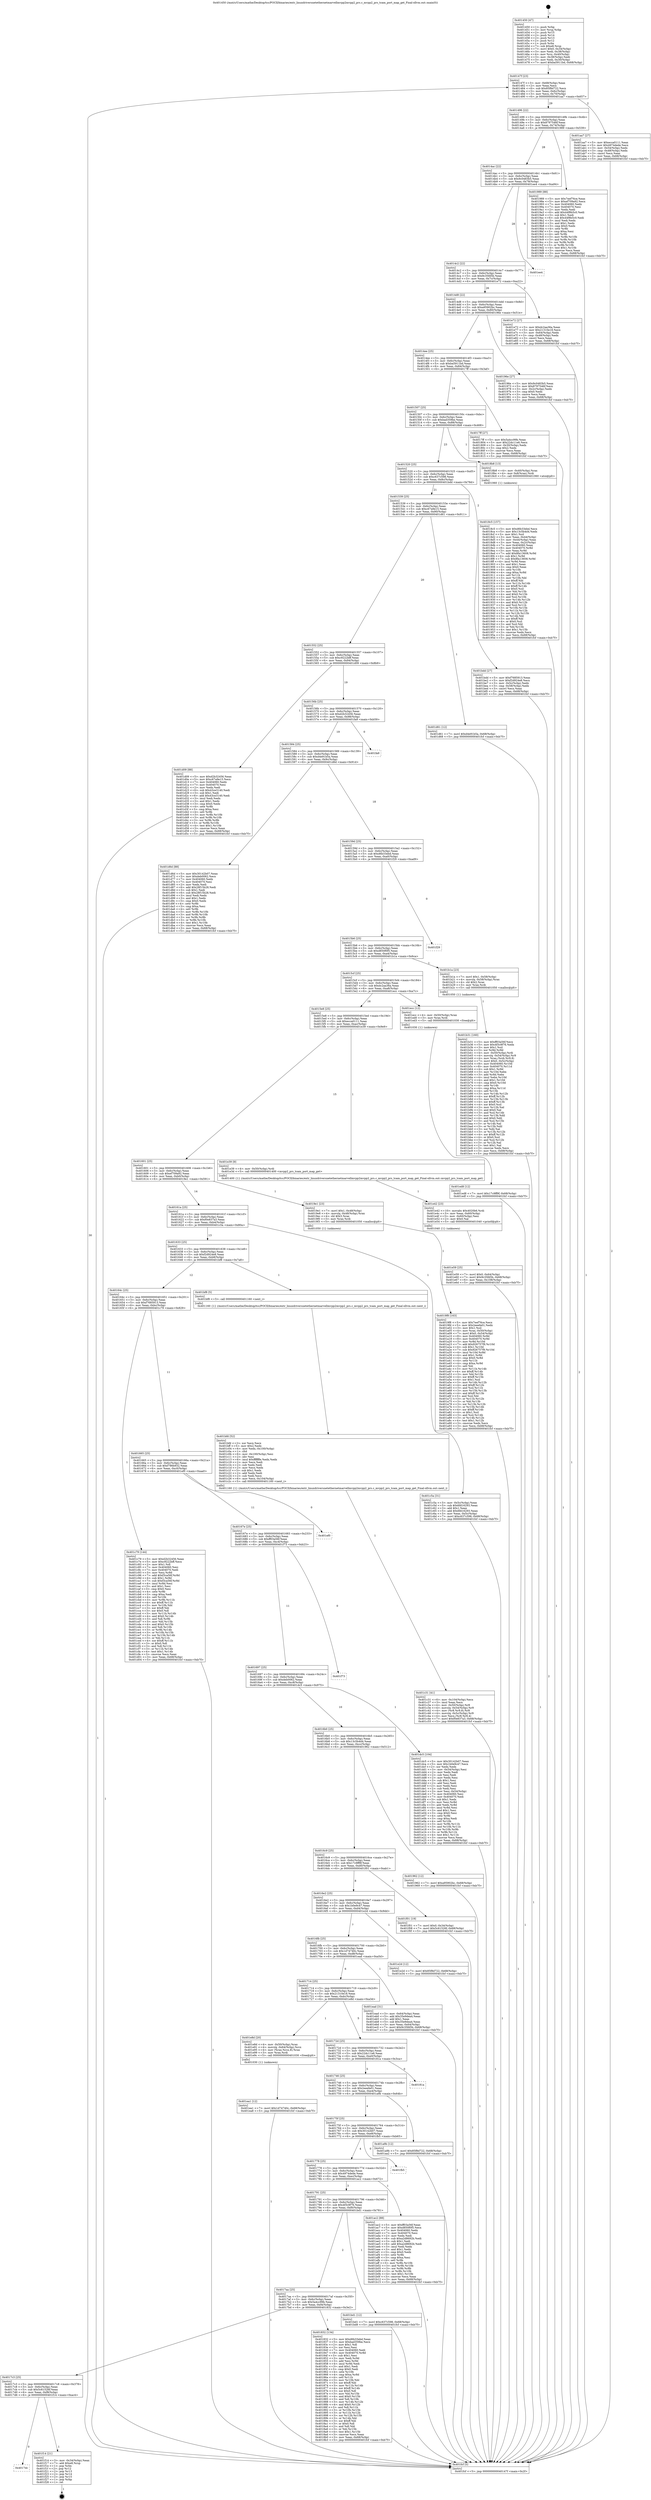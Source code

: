 digraph "0x401450" {
  label = "0x401450 (/mnt/c/Users/mathe/Desktop/tcc/POCII/binaries/extr_linuxdriversnetethernetmarvellmvpp2mvpp2_prs.c_mvpp2_prs_tcam_port_map_get_Final-ollvm.out::main(0))"
  labelloc = "t"
  node[shape=record]

  Entry [label="",width=0.3,height=0.3,shape=circle,fillcolor=black,style=filled]
  "0x40147f" [label="{
     0x40147f [23]\l
     | [instrs]\l
     &nbsp;&nbsp;0x40147f \<+3\>: mov -0x68(%rbp),%eax\l
     &nbsp;&nbsp;0x401482 \<+2\>: mov %eax,%ecx\l
     &nbsp;&nbsp;0x401484 \<+6\>: sub $0x85f8d722,%ecx\l
     &nbsp;&nbsp;0x40148a \<+3\>: mov %eax,-0x6c(%rbp)\l
     &nbsp;&nbsp;0x40148d \<+3\>: mov %ecx,-0x70(%rbp)\l
     &nbsp;&nbsp;0x401490 \<+6\>: je 0000000000401aa7 \<main+0x657\>\l
  }"]
  "0x401aa7" [label="{
     0x401aa7 [27]\l
     | [instrs]\l
     &nbsp;&nbsp;0x401aa7 \<+5\>: mov $0xecca0111,%eax\l
     &nbsp;&nbsp;0x401aac \<+5\>: mov $0x4974dede,%ecx\l
     &nbsp;&nbsp;0x401ab1 \<+3\>: mov -0x54(%rbp),%edx\l
     &nbsp;&nbsp;0x401ab4 \<+3\>: cmp -0x48(%rbp),%edx\l
     &nbsp;&nbsp;0x401ab7 \<+3\>: cmovl %ecx,%eax\l
     &nbsp;&nbsp;0x401aba \<+3\>: mov %eax,-0x68(%rbp)\l
     &nbsp;&nbsp;0x401abd \<+5\>: jmp 0000000000401fcf \<main+0xb7f\>\l
  }"]
  "0x401496" [label="{
     0x401496 [22]\l
     | [instrs]\l
     &nbsp;&nbsp;0x401496 \<+5\>: jmp 000000000040149b \<main+0x4b\>\l
     &nbsp;&nbsp;0x40149b \<+3\>: mov -0x6c(%rbp),%eax\l
     &nbsp;&nbsp;0x40149e \<+5\>: sub $0x8797546f,%eax\l
     &nbsp;&nbsp;0x4014a3 \<+3\>: mov %eax,-0x74(%rbp)\l
     &nbsp;&nbsp;0x4014a6 \<+6\>: je 0000000000401989 \<main+0x539\>\l
  }"]
  Exit [label="",width=0.3,height=0.3,shape=circle,fillcolor=black,style=filled,peripheries=2]
  "0x401989" [label="{
     0x401989 [88]\l
     | [instrs]\l
     &nbsp;&nbsp;0x401989 \<+5\>: mov $0x7eef76ce,%eax\l
     &nbsp;&nbsp;0x40198e \<+5\>: mov $0xef709a92,%ecx\l
     &nbsp;&nbsp;0x401993 \<+7\>: mov 0x404060,%edx\l
     &nbsp;&nbsp;0x40199a \<+7\>: mov 0x404070,%esi\l
     &nbsp;&nbsp;0x4019a1 \<+2\>: mov %edx,%edi\l
     &nbsp;&nbsp;0x4019a3 \<+6\>: add $0x44f8b5c0,%edi\l
     &nbsp;&nbsp;0x4019a9 \<+3\>: sub $0x1,%edi\l
     &nbsp;&nbsp;0x4019ac \<+6\>: sub $0x44f8b5c0,%edi\l
     &nbsp;&nbsp;0x4019b2 \<+3\>: imul %edi,%edx\l
     &nbsp;&nbsp;0x4019b5 \<+3\>: and $0x1,%edx\l
     &nbsp;&nbsp;0x4019b8 \<+3\>: cmp $0x0,%edx\l
     &nbsp;&nbsp;0x4019bb \<+4\>: sete %r8b\l
     &nbsp;&nbsp;0x4019bf \<+3\>: cmp $0xa,%esi\l
     &nbsp;&nbsp;0x4019c2 \<+4\>: setl %r9b\l
     &nbsp;&nbsp;0x4019c6 \<+3\>: mov %r8b,%r10b\l
     &nbsp;&nbsp;0x4019c9 \<+3\>: and %r9b,%r10b\l
     &nbsp;&nbsp;0x4019cc \<+3\>: xor %r9b,%r8b\l
     &nbsp;&nbsp;0x4019cf \<+3\>: or %r8b,%r10b\l
     &nbsp;&nbsp;0x4019d2 \<+4\>: test $0x1,%r10b\l
     &nbsp;&nbsp;0x4019d6 \<+3\>: cmovne %ecx,%eax\l
     &nbsp;&nbsp;0x4019d9 \<+3\>: mov %eax,-0x68(%rbp)\l
     &nbsp;&nbsp;0x4019dc \<+5\>: jmp 0000000000401fcf \<main+0xb7f\>\l
  }"]
  "0x4014ac" [label="{
     0x4014ac [22]\l
     | [instrs]\l
     &nbsp;&nbsp;0x4014ac \<+5\>: jmp 00000000004014b1 \<main+0x61\>\l
     &nbsp;&nbsp;0x4014b1 \<+3\>: mov -0x6c(%rbp),%eax\l
     &nbsp;&nbsp;0x4014b4 \<+5\>: sub $0x9c0483b5,%eax\l
     &nbsp;&nbsp;0x4014b9 \<+3\>: mov %eax,-0x78(%rbp)\l
     &nbsp;&nbsp;0x4014bc \<+6\>: je 0000000000401ee4 \<main+0xa94\>\l
  }"]
  "0x4017dc" [label="{
     0x4017dc\l
  }", style=dashed]
  "0x401ee4" [label="{
     0x401ee4\l
  }", style=dashed]
  "0x4014c2" [label="{
     0x4014c2 [22]\l
     | [instrs]\l
     &nbsp;&nbsp;0x4014c2 \<+5\>: jmp 00000000004014c7 \<main+0x77\>\l
     &nbsp;&nbsp;0x4014c7 \<+3\>: mov -0x6c(%rbp),%eax\l
     &nbsp;&nbsp;0x4014ca \<+5\>: sub $0x9c35fd5b,%eax\l
     &nbsp;&nbsp;0x4014cf \<+3\>: mov %eax,-0x7c(%rbp)\l
     &nbsp;&nbsp;0x4014d2 \<+6\>: je 0000000000401e72 \<main+0xa22\>\l
  }"]
  "0x401f14" [label="{
     0x401f14 [21]\l
     | [instrs]\l
     &nbsp;&nbsp;0x401f14 \<+3\>: mov -0x34(%rbp),%eax\l
     &nbsp;&nbsp;0x401f17 \<+7\>: add $0xe8,%rsp\l
     &nbsp;&nbsp;0x401f1e \<+1\>: pop %rbx\l
     &nbsp;&nbsp;0x401f1f \<+2\>: pop %r12\l
     &nbsp;&nbsp;0x401f21 \<+2\>: pop %r13\l
     &nbsp;&nbsp;0x401f23 \<+2\>: pop %r14\l
     &nbsp;&nbsp;0x401f25 \<+2\>: pop %r15\l
     &nbsp;&nbsp;0x401f27 \<+1\>: pop %rbp\l
     &nbsp;&nbsp;0x401f28 \<+1\>: ret\l
  }"]
  "0x401e72" [label="{
     0x401e72 [27]\l
     | [instrs]\l
     &nbsp;&nbsp;0x401e72 \<+5\>: mov $0xdc2aa36a,%eax\l
     &nbsp;&nbsp;0x401e77 \<+5\>: mov $0x21310e18,%ecx\l
     &nbsp;&nbsp;0x401e7c \<+3\>: mov -0x64(%rbp),%edx\l
     &nbsp;&nbsp;0x401e7f \<+3\>: cmp -0x48(%rbp),%edx\l
     &nbsp;&nbsp;0x401e82 \<+3\>: cmovl %ecx,%eax\l
     &nbsp;&nbsp;0x401e85 \<+3\>: mov %eax,-0x68(%rbp)\l
     &nbsp;&nbsp;0x401e88 \<+5\>: jmp 0000000000401fcf \<main+0xb7f\>\l
  }"]
  "0x4014d8" [label="{
     0x4014d8 [22]\l
     | [instrs]\l
     &nbsp;&nbsp;0x4014d8 \<+5\>: jmp 00000000004014dd \<main+0x8d\>\l
     &nbsp;&nbsp;0x4014dd \<+3\>: mov -0x6c(%rbp),%eax\l
     &nbsp;&nbsp;0x4014e0 \<+5\>: sub $0xa95902bc,%eax\l
     &nbsp;&nbsp;0x4014e5 \<+3\>: mov %eax,-0x80(%rbp)\l
     &nbsp;&nbsp;0x4014e8 \<+6\>: je 000000000040196e \<main+0x51e\>\l
  }"]
  "0x401ed8" [label="{
     0x401ed8 [12]\l
     | [instrs]\l
     &nbsp;&nbsp;0x401ed8 \<+7\>: movl $0x17c9ff9f,-0x68(%rbp)\l
     &nbsp;&nbsp;0x401edf \<+5\>: jmp 0000000000401fcf \<main+0xb7f\>\l
  }"]
  "0x40196e" [label="{
     0x40196e [27]\l
     | [instrs]\l
     &nbsp;&nbsp;0x40196e \<+5\>: mov $0x9c0483b5,%eax\l
     &nbsp;&nbsp;0x401973 \<+5\>: mov $0x8797546f,%ecx\l
     &nbsp;&nbsp;0x401978 \<+3\>: mov -0x2c(%rbp),%edx\l
     &nbsp;&nbsp;0x40197b \<+3\>: cmp $0x0,%edx\l
     &nbsp;&nbsp;0x40197e \<+3\>: cmove %ecx,%eax\l
     &nbsp;&nbsp;0x401981 \<+3\>: mov %eax,-0x68(%rbp)\l
     &nbsp;&nbsp;0x401984 \<+5\>: jmp 0000000000401fcf \<main+0xb7f\>\l
  }"]
  "0x4014ee" [label="{
     0x4014ee [25]\l
     | [instrs]\l
     &nbsp;&nbsp;0x4014ee \<+5\>: jmp 00000000004014f3 \<main+0xa3\>\l
     &nbsp;&nbsp;0x4014f3 \<+3\>: mov -0x6c(%rbp),%eax\l
     &nbsp;&nbsp;0x4014f6 \<+5\>: sub $0xba5911bd,%eax\l
     &nbsp;&nbsp;0x4014fb \<+6\>: mov %eax,-0x84(%rbp)\l
     &nbsp;&nbsp;0x401501 \<+6\>: je 00000000004017ff \<main+0x3af\>\l
  }"]
  "0x401ea1" [label="{
     0x401ea1 [12]\l
     | [instrs]\l
     &nbsp;&nbsp;0x401ea1 \<+7\>: movl $0x1d74740c,-0x68(%rbp)\l
     &nbsp;&nbsp;0x401ea8 \<+5\>: jmp 0000000000401fcf \<main+0xb7f\>\l
  }"]
  "0x4017ff" [label="{
     0x4017ff [27]\l
     | [instrs]\l
     &nbsp;&nbsp;0x4017ff \<+5\>: mov $0x5a4cc99b,%eax\l
     &nbsp;&nbsp;0x401804 \<+5\>: mov $0x22dc11e6,%ecx\l
     &nbsp;&nbsp;0x401809 \<+3\>: mov -0x30(%rbp),%edx\l
     &nbsp;&nbsp;0x40180c \<+3\>: cmp $0x2,%edx\l
     &nbsp;&nbsp;0x40180f \<+3\>: cmovne %ecx,%eax\l
     &nbsp;&nbsp;0x401812 \<+3\>: mov %eax,-0x68(%rbp)\l
     &nbsp;&nbsp;0x401815 \<+5\>: jmp 0000000000401fcf \<main+0xb7f\>\l
  }"]
  "0x401507" [label="{
     0x401507 [25]\l
     | [instrs]\l
     &nbsp;&nbsp;0x401507 \<+5\>: jmp 000000000040150c \<main+0xbc\>\l
     &nbsp;&nbsp;0x40150c \<+3\>: mov -0x6c(%rbp),%eax\l
     &nbsp;&nbsp;0x40150f \<+5\>: sub $0xbad359be,%eax\l
     &nbsp;&nbsp;0x401514 \<+6\>: mov %eax,-0x88(%rbp)\l
     &nbsp;&nbsp;0x40151a \<+6\>: je 00000000004018b8 \<main+0x468\>\l
  }"]
  "0x401fcf" [label="{
     0x401fcf [5]\l
     | [instrs]\l
     &nbsp;&nbsp;0x401fcf \<+5\>: jmp 000000000040147f \<main+0x2f\>\l
  }"]
  "0x401450" [label="{
     0x401450 [47]\l
     | [instrs]\l
     &nbsp;&nbsp;0x401450 \<+1\>: push %rbp\l
     &nbsp;&nbsp;0x401451 \<+3\>: mov %rsp,%rbp\l
     &nbsp;&nbsp;0x401454 \<+2\>: push %r15\l
     &nbsp;&nbsp;0x401456 \<+2\>: push %r14\l
     &nbsp;&nbsp;0x401458 \<+2\>: push %r13\l
     &nbsp;&nbsp;0x40145a \<+2\>: push %r12\l
     &nbsp;&nbsp;0x40145c \<+1\>: push %rbx\l
     &nbsp;&nbsp;0x40145d \<+7\>: sub $0xe8,%rsp\l
     &nbsp;&nbsp;0x401464 \<+7\>: movl $0x0,-0x34(%rbp)\l
     &nbsp;&nbsp;0x40146b \<+3\>: mov %edi,-0x38(%rbp)\l
     &nbsp;&nbsp;0x40146e \<+4\>: mov %rsi,-0x40(%rbp)\l
     &nbsp;&nbsp;0x401472 \<+3\>: mov -0x38(%rbp),%edi\l
     &nbsp;&nbsp;0x401475 \<+3\>: mov %edi,-0x30(%rbp)\l
     &nbsp;&nbsp;0x401478 \<+7\>: movl $0xba5911bd,-0x68(%rbp)\l
  }"]
  "0x401e59" [label="{
     0x401e59 [25]\l
     | [instrs]\l
     &nbsp;&nbsp;0x401e59 \<+7\>: movl $0x0,-0x64(%rbp)\l
     &nbsp;&nbsp;0x401e60 \<+7\>: movl $0x9c35fd5b,-0x68(%rbp)\l
     &nbsp;&nbsp;0x401e67 \<+6\>: mov %eax,-0x108(%rbp)\l
     &nbsp;&nbsp;0x401e6d \<+5\>: jmp 0000000000401fcf \<main+0xb7f\>\l
  }"]
  "0x4018b8" [label="{
     0x4018b8 [13]\l
     | [instrs]\l
     &nbsp;&nbsp;0x4018b8 \<+4\>: mov -0x40(%rbp),%rax\l
     &nbsp;&nbsp;0x4018bc \<+4\>: mov 0x8(%rax),%rdi\l
     &nbsp;&nbsp;0x4018c0 \<+5\>: call 0000000000401060 \<atoi@plt\>\l
     | [calls]\l
     &nbsp;&nbsp;0x401060 \{1\} (unknown)\l
  }"]
  "0x401520" [label="{
     0x401520 [25]\l
     | [instrs]\l
     &nbsp;&nbsp;0x401520 \<+5\>: jmp 0000000000401525 \<main+0xd5\>\l
     &nbsp;&nbsp;0x401525 \<+3\>: mov -0x6c(%rbp),%eax\l
     &nbsp;&nbsp;0x401528 \<+5\>: sub $0xc637c598,%eax\l
     &nbsp;&nbsp;0x40152d \<+6\>: mov %eax,-0x8c(%rbp)\l
     &nbsp;&nbsp;0x401533 \<+6\>: je 0000000000401bdd \<main+0x78d\>\l
  }"]
  "0x401e42" [label="{
     0x401e42 [23]\l
     | [instrs]\l
     &nbsp;&nbsp;0x401e42 \<+10\>: movabs $0x4020b6,%rdi\l
     &nbsp;&nbsp;0x401e4c \<+3\>: mov %eax,-0x60(%rbp)\l
     &nbsp;&nbsp;0x401e4f \<+3\>: mov -0x60(%rbp),%esi\l
     &nbsp;&nbsp;0x401e52 \<+2\>: mov $0x0,%al\l
     &nbsp;&nbsp;0x401e54 \<+5\>: call 0000000000401040 \<printf@plt\>\l
     | [calls]\l
     &nbsp;&nbsp;0x401040 \{1\} (unknown)\l
  }"]
  "0x401bdd" [label="{
     0x401bdd [27]\l
     | [instrs]\l
     &nbsp;&nbsp;0x401bdd \<+5\>: mov $0xf7685913,%eax\l
     &nbsp;&nbsp;0x401be2 \<+5\>: mov $0xf2d924e8,%ecx\l
     &nbsp;&nbsp;0x401be7 \<+3\>: mov -0x5c(%rbp),%edx\l
     &nbsp;&nbsp;0x401bea \<+3\>: cmp -0x58(%rbp),%edx\l
     &nbsp;&nbsp;0x401bed \<+3\>: cmovl %ecx,%eax\l
     &nbsp;&nbsp;0x401bf0 \<+3\>: mov %eax,-0x68(%rbp)\l
     &nbsp;&nbsp;0x401bf3 \<+5\>: jmp 0000000000401fcf \<main+0xb7f\>\l
  }"]
  "0x401539" [label="{
     0x401539 [25]\l
     | [instrs]\l
     &nbsp;&nbsp;0x401539 \<+5\>: jmp 000000000040153e \<main+0xee\>\l
     &nbsp;&nbsp;0x40153e \<+3\>: mov -0x6c(%rbp),%eax\l
     &nbsp;&nbsp;0x401541 \<+5\>: sub $0xc67a9e15,%eax\l
     &nbsp;&nbsp;0x401546 \<+6\>: mov %eax,-0x90(%rbp)\l
     &nbsp;&nbsp;0x40154c \<+6\>: je 0000000000401d61 \<main+0x911\>\l
  }"]
  "0x401c31" [label="{
     0x401c31 [41]\l
     | [instrs]\l
     &nbsp;&nbsp;0x401c31 \<+6\>: mov -0x104(%rbp),%ecx\l
     &nbsp;&nbsp;0x401c37 \<+3\>: imul %eax,%ecx\l
     &nbsp;&nbsp;0x401c3a \<+4\>: mov -0x50(%rbp),%r8\l
     &nbsp;&nbsp;0x401c3e \<+4\>: movslq -0x54(%rbp),%r9\l
     &nbsp;&nbsp;0x401c42 \<+4\>: mov (%r8,%r9,8),%r8\l
     &nbsp;&nbsp;0x401c46 \<+4\>: movslq -0x5c(%rbp),%r9\l
     &nbsp;&nbsp;0x401c4a \<+4\>: mov %ecx,(%r8,%r9,4)\l
     &nbsp;&nbsp;0x401c4e \<+7\>: movl $0xf0e837a3,-0x68(%rbp)\l
     &nbsp;&nbsp;0x401c55 \<+5\>: jmp 0000000000401fcf \<main+0xb7f\>\l
  }"]
  "0x401d61" [label="{
     0x401d61 [12]\l
     | [instrs]\l
     &nbsp;&nbsp;0x401d61 \<+7\>: movl $0xd4e91b5a,-0x68(%rbp)\l
     &nbsp;&nbsp;0x401d68 \<+5\>: jmp 0000000000401fcf \<main+0xb7f\>\l
  }"]
  "0x401552" [label="{
     0x401552 [25]\l
     | [instrs]\l
     &nbsp;&nbsp;0x401552 \<+5\>: jmp 0000000000401557 \<main+0x107\>\l
     &nbsp;&nbsp;0x401557 \<+3\>: mov -0x6c(%rbp),%eax\l
     &nbsp;&nbsp;0x40155a \<+5\>: sub $0xc9222bff,%eax\l
     &nbsp;&nbsp;0x40155f \<+6\>: mov %eax,-0x94(%rbp)\l
     &nbsp;&nbsp;0x401565 \<+6\>: je 0000000000401d09 \<main+0x8b9\>\l
  }"]
  "0x401bfd" [label="{
     0x401bfd [52]\l
     | [instrs]\l
     &nbsp;&nbsp;0x401bfd \<+2\>: xor %ecx,%ecx\l
     &nbsp;&nbsp;0x401bff \<+5\>: mov $0x2,%edx\l
     &nbsp;&nbsp;0x401c04 \<+6\>: mov %edx,-0x100(%rbp)\l
     &nbsp;&nbsp;0x401c0a \<+1\>: cltd\l
     &nbsp;&nbsp;0x401c0b \<+6\>: mov -0x100(%rbp),%esi\l
     &nbsp;&nbsp;0x401c11 \<+2\>: idiv %esi\l
     &nbsp;&nbsp;0x401c13 \<+6\>: imul $0xfffffffe,%edx,%edx\l
     &nbsp;&nbsp;0x401c19 \<+2\>: mov %ecx,%edi\l
     &nbsp;&nbsp;0x401c1b \<+2\>: sub %edx,%edi\l
     &nbsp;&nbsp;0x401c1d \<+2\>: mov %ecx,%edx\l
     &nbsp;&nbsp;0x401c1f \<+3\>: sub $0x1,%edx\l
     &nbsp;&nbsp;0x401c22 \<+2\>: add %edx,%edi\l
     &nbsp;&nbsp;0x401c24 \<+2\>: sub %edi,%ecx\l
     &nbsp;&nbsp;0x401c26 \<+6\>: mov %ecx,-0x104(%rbp)\l
     &nbsp;&nbsp;0x401c2c \<+5\>: call 0000000000401160 \<next_i\>\l
     | [calls]\l
     &nbsp;&nbsp;0x401160 \{1\} (/mnt/c/Users/mathe/Desktop/tcc/POCII/binaries/extr_linuxdriversnetethernetmarvellmvpp2mvpp2_prs.c_mvpp2_prs_tcam_port_map_get_Final-ollvm.out::next_i)\l
  }"]
  "0x401d09" [label="{
     0x401d09 [88]\l
     | [instrs]\l
     &nbsp;&nbsp;0x401d09 \<+5\>: mov $0xd2b32456,%eax\l
     &nbsp;&nbsp;0x401d0e \<+5\>: mov $0xc67a9e15,%ecx\l
     &nbsp;&nbsp;0x401d13 \<+7\>: mov 0x404060,%edx\l
     &nbsp;&nbsp;0x401d1a \<+7\>: mov 0x404070,%esi\l
     &nbsp;&nbsp;0x401d21 \<+2\>: mov %edx,%edi\l
     &nbsp;&nbsp;0x401d23 \<+6\>: sub $0x43ce3140,%edi\l
     &nbsp;&nbsp;0x401d29 \<+3\>: sub $0x1,%edi\l
     &nbsp;&nbsp;0x401d2c \<+6\>: add $0x43ce3140,%edi\l
     &nbsp;&nbsp;0x401d32 \<+3\>: imul %edi,%edx\l
     &nbsp;&nbsp;0x401d35 \<+3\>: and $0x1,%edx\l
     &nbsp;&nbsp;0x401d38 \<+3\>: cmp $0x0,%edx\l
     &nbsp;&nbsp;0x401d3b \<+4\>: sete %r8b\l
     &nbsp;&nbsp;0x401d3f \<+3\>: cmp $0xa,%esi\l
     &nbsp;&nbsp;0x401d42 \<+4\>: setl %r9b\l
     &nbsp;&nbsp;0x401d46 \<+3\>: mov %r8b,%r10b\l
     &nbsp;&nbsp;0x401d49 \<+3\>: and %r9b,%r10b\l
     &nbsp;&nbsp;0x401d4c \<+3\>: xor %r9b,%r8b\l
     &nbsp;&nbsp;0x401d4f \<+3\>: or %r8b,%r10b\l
     &nbsp;&nbsp;0x401d52 \<+4\>: test $0x1,%r10b\l
     &nbsp;&nbsp;0x401d56 \<+3\>: cmovne %ecx,%eax\l
     &nbsp;&nbsp;0x401d59 \<+3\>: mov %eax,-0x68(%rbp)\l
     &nbsp;&nbsp;0x401d5c \<+5\>: jmp 0000000000401fcf \<main+0xb7f\>\l
  }"]
  "0x40156b" [label="{
     0x40156b [25]\l
     | [instrs]\l
     &nbsp;&nbsp;0x40156b \<+5\>: jmp 0000000000401570 \<main+0x120\>\l
     &nbsp;&nbsp;0x401570 \<+3\>: mov -0x6c(%rbp),%eax\l
     &nbsp;&nbsp;0x401573 \<+5\>: sub $0xd2b32456,%eax\l
     &nbsp;&nbsp;0x401578 \<+6\>: mov %eax,-0x98(%rbp)\l
     &nbsp;&nbsp;0x40157e \<+6\>: je 0000000000401fa9 \<main+0xb59\>\l
  }"]
  "0x401b31" [label="{
     0x401b31 [160]\l
     | [instrs]\l
     &nbsp;&nbsp;0x401b31 \<+5\>: mov $0xff03a56f,%ecx\l
     &nbsp;&nbsp;0x401b36 \<+5\>: mov $0x4f3c9f76,%edx\l
     &nbsp;&nbsp;0x401b3b \<+3\>: mov $0x1,%sil\l
     &nbsp;&nbsp;0x401b3e \<+3\>: xor %r8d,%r8d\l
     &nbsp;&nbsp;0x401b41 \<+4\>: mov -0x50(%rbp),%rdi\l
     &nbsp;&nbsp;0x401b45 \<+4\>: movslq -0x54(%rbp),%r9\l
     &nbsp;&nbsp;0x401b49 \<+4\>: mov %rax,(%rdi,%r9,8)\l
     &nbsp;&nbsp;0x401b4d \<+7\>: movl $0x0,-0x5c(%rbp)\l
     &nbsp;&nbsp;0x401b54 \<+8\>: mov 0x404060,%r10d\l
     &nbsp;&nbsp;0x401b5c \<+8\>: mov 0x404070,%r11d\l
     &nbsp;&nbsp;0x401b64 \<+4\>: sub $0x1,%r8d\l
     &nbsp;&nbsp;0x401b68 \<+3\>: mov %r10d,%ebx\l
     &nbsp;&nbsp;0x401b6b \<+3\>: add %r8d,%ebx\l
     &nbsp;&nbsp;0x401b6e \<+4\>: imul %ebx,%r10d\l
     &nbsp;&nbsp;0x401b72 \<+4\>: and $0x1,%r10d\l
     &nbsp;&nbsp;0x401b76 \<+4\>: cmp $0x0,%r10d\l
     &nbsp;&nbsp;0x401b7a \<+4\>: sete %r14b\l
     &nbsp;&nbsp;0x401b7e \<+4\>: cmp $0xa,%r11d\l
     &nbsp;&nbsp;0x401b82 \<+4\>: setl %r15b\l
     &nbsp;&nbsp;0x401b86 \<+3\>: mov %r14b,%r12b\l
     &nbsp;&nbsp;0x401b89 \<+4\>: xor $0xff,%r12b\l
     &nbsp;&nbsp;0x401b8d \<+3\>: mov %r15b,%r13b\l
     &nbsp;&nbsp;0x401b90 \<+4\>: xor $0xff,%r13b\l
     &nbsp;&nbsp;0x401b94 \<+4\>: xor $0x0,%sil\l
     &nbsp;&nbsp;0x401b98 \<+3\>: mov %r12b,%al\l
     &nbsp;&nbsp;0x401b9b \<+2\>: and $0x0,%al\l
     &nbsp;&nbsp;0x401b9d \<+3\>: and %sil,%r14b\l
     &nbsp;&nbsp;0x401ba0 \<+3\>: mov %r13b,%dil\l
     &nbsp;&nbsp;0x401ba3 \<+4\>: and $0x0,%dil\l
     &nbsp;&nbsp;0x401ba7 \<+3\>: and %sil,%r15b\l
     &nbsp;&nbsp;0x401baa \<+3\>: or %r14b,%al\l
     &nbsp;&nbsp;0x401bad \<+3\>: or %r15b,%dil\l
     &nbsp;&nbsp;0x401bb0 \<+3\>: xor %dil,%al\l
     &nbsp;&nbsp;0x401bb3 \<+3\>: or %r13b,%r12b\l
     &nbsp;&nbsp;0x401bb6 \<+4\>: xor $0xff,%r12b\l
     &nbsp;&nbsp;0x401bba \<+4\>: or $0x0,%sil\l
     &nbsp;&nbsp;0x401bbe \<+3\>: and %sil,%r12b\l
     &nbsp;&nbsp;0x401bc1 \<+3\>: or %r12b,%al\l
     &nbsp;&nbsp;0x401bc4 \<+2\>: test $0x1,%al\l
     &nbsp;&nbsp;0x401bc6 \<+3\>: cmovne %edx,%ecx\l
     &nbsp;&nbsp;0x401bc9 \<+3\>: mov %ecx,-0x68(%rbp)\l
     &nbsp;&nbsp;0x401bcc \<+5\>: jmp 0000000000401fcf \<main+0xb7f\>\l
  }"]
  "0x401fa9" [label="{
     0x401fa9\l
  }", style=dashed]
  "0x401584" [label="{
     0x401584 [25]\l
     | [instrs]\l
     &nbsp;&nbsp;0x401584 \<+5\>: jmp 0000000000401589 \<main+0x139\>\l
     &nbsp;&nbsp;0x401589 \<+3\>: mov -0x6c(%rbp),%eax\l
     &nbsp;&nbsp;0x40158c \<+5\>: sub $0xd4e91b5a,%eax\l
     &nbsp;&nbsp;0x401591 \<+6\>: mov %eax,-0x9c(%rbp)\l
     &nbsp;&nbsp;0x401597 \<+6\>: je 0000000000401d6d \<main+0x91d\>\l
  }"]
  "0x4019f8" [label="{
     0x4019f8 [163]\l
     | [instrs]\l
     &nbsp;&nbsp;0x4019f8 \<+5\>: mov $0x7eef76ce,%ecx\l
     &nbsp;&nbsp;0x4019fd \<+5\>: mov $0x2eeefa01,%edx\l
     &nbsp;&nbsp;0x401a02 \<+3\>: mov $0x1,%sil\l
     &nbsp;&nbsp;0x401a05 \<+4\>: mov %rax,-0x50(%rbp)\l
     &nbsp;&nbsp;0x401a09 \<+7\>: movl $0x0,-0x54(%rbp)\l
     &nbsp;&nbsp;0x401a10 \<+8\>: mov 0x404060,%r8d\l
     &nbsp;&nbsp;0x401a18 \<+8\>: mov 0x404070,%r9d\l
     &nbsp;&nbsp;0x401a20 \<+3\>: mov %r8d,%r10d\l
     &nbsp;&nbsp;0x401a23 \<+7\>: add $0x926757f9,%r10d\l
     &nbsp;&nbsp;0x401a2a \<+4\>: sub $0x1,%r10d\l
     &nbsp;&nbsp;0x401a2e \<+7\>: sub $0x926757f9,%r10d\l
     &nbsp;&nbsp;0x401a35 \<+4\>: imul %r10d,%r8d\l
     &nbsp;&nbsp;0x401a39 \<+4\>: and $0x1,%r8d\l
     &nbsp;&nbsp;0x401a3d \<+4\>: cmp $0x0,%r8d\l
     &nbsp;&nbsp;0x401a41 \<+4\>: sete %r11b\l
     &nbsp;&nbsp;0x401a45 \<+4\>: cmp $0xa,%r9d\l
     &nbsp;&nbsp;0x401a49 \<+3\>: setl %bl\l
     &nbsp;&nbsp;0x401a4c \<+3\>: mov %r11b,%r14b\l
     &nbsp;&nbsp;0x401a4f \<+4\>: xor $0xff,%r14b\l
     &nbsp;&nbsp;0x401a53 \<+3\>: mov %bl,%r15b\l
     &nbsp;&nbsp;0x401a56 \<+4\>: xor $0xff,%r15b\l
     &nbsp;&nbsp;0x401a5a \<+4\>: xor $0x1,%sil\l
     &nbsp;&nbsp;0x401a5e \<+3\>: mov %r14b,%r12b\l
     &nbsp;&nbsp;0x401a61 \<+4\>: and $0xff,%r12b\l
     &nbsp;&nbsp;0x401a65 \<+3\>: and %sil,%r11b\l
     &nbsp;&nbsp;0x401a68 \<+3\>: mov %r15b,%r13b\l
     &nbsp;&nbsp;0x401a6b \<+4\>: and $0xff,%r13b\l
     &nbsp;&nbsp;0x401a6f \<+3\>: and %sil,%bl\l
     &nbsp;&nbsp;0x401a72 \<+3\>: or %r11b,%r12b\l
     &nbsp;&nbsp;0x401a75 \<+3\>: or %bl,%r13b\l
     &nbsp;&nbsp;0x401a78 \<+3\>: xor %r13b,%r12b\l
     &nbsp;&nbsp;0x401a7b \<+3\>: or %r15b,%r14b\l
     &nbsp;&nbsp;0x401a7e \<+4\>: xor $0xff,%r14b\l
     &nbsp;&nbsp;0x401a82 \<+4\>: or $0x1,%sil\l
     &nbsp;&nbsp;0x401a86 \<+3\>: and %sil,%r14b\l
     &nbsp;&nbsp;0x401a89 \<+3\>: or %r14b,%r12b\l
     &nbsp;&nbsp;0x401a8c \<+4\>: test $0x1,%r12b\l
     &nbsp;&nbsp;0x401a90 \<+3\>: cmovne %edx,%ecx\l
     &nbsp;&nbsp;0x401a93 \<+3\>: mov %ecx,-0x68(%rbp)\l
     &nbsp;&nbsp;0x401a96 \<+5\>: jmp 0000000000401fcf \<main+0xb7f\>\l
  }"]
  "0x401d6d" [label="{
     0x401d6d [88]\l
     | [instrs]\l
     &nbsp;&nbsp;0x401d6d \<+5\>: mov $0x30142b07,%eax\l
     &nbsp;&nbsp;0x401d72 \<+5\>: mov $0xdeb0062,%ecx\l
     &nbsp;&nbsp;0x401d77 \<+7\>: mov 0x404060,%edx\l
     &nbsp;&nbsp;0x401d7e \<+7\>: mov 0x404070,%esi\l
     &nbsp;&nbsp;0x401d85 \<+2\>: mov %edx,%edi\l
     &nbsp;&nbsp;0x401d87 \<+6\>: add $0x28f15b28,%edi\l
     &nbsp;&nbsp;0x401d8d \<+3\>: sub $0x1,%edi\l
     &nbsp;&nbsp;0x401d90 \<+6\>: sub $0x28f15b28,%edi\l
     &nbsp;&nbsp;0x401d96 \<+3\>: imul %edi,%edx\l
     &nbsp;&nbsp;0x401d99 \<+3\>: and $0x1,%edx\l
     &nbsp;&nbsp;0x401d9c \<+3\>: cmp $0x0,%edx\l
     &nbsp;&nbsp;0x401d9f \<+4\>: sete %r8b\l
     &nbsp;&nbsp;0x401da3 \<+3\>: cmp $0xa,%esi\l
     &nbsp;&nbsp;0x401da6 \<+4\>: setl %r9b\l
     &nbsp;&nbsp;0x401daa \<+3\>: mov %r8b,%r10b\l
     &nbsp;&nbsp;0x401dad \<+3\>: and %r9b,%r10b\l
     &nbsp;&nbsp;0x401db0 \<+3\>: xor %r9b,%r8b\l
     &nbsp;&nbsp;0x401db3 \<+3\>: or %r8b,%r10b\l
     &nbsp;&nbsp;0x401db6 \<+4\>: test $0x1,%r10b\l
     &nbsp;&nbsp;0x401dba \<+3\>: cmovne %ecx,%eax\l
     &nbsp;&nbsp;0x401dbd \<+3\>: mov %eax,-0x68(%rbp)\l
     &nbsp;&nbsp;0x401dc0 \<+5\>: jmp 0000000000401fcf \<main+0xb7f\>\l
  }"]
  "0x40159d" [label="{
     0x40159d [25]\l
     | [instrs]\l
     &nbsp;&nbsp;0x40159d \<+5\>: jmp 00000000004015a2 \<main+0x152\>\l
     &nbsp;&nbsp;0x4015a2 \<+3\>: mov -0x6c(%rbp),%eax\l
     &nbsp;&nbsp;0x4015a5 \<+5\>: sub $0xd6b33ebd,%eax\l
     &nbsp;&nbsp;0x4015aa \<+6\>: mov %eax,-0xa0(%rbp)\l
     &nbsp;&nbsp;0x4015b0 \<+6\>: je 0000000000401f29 \<main+0xad9\>\l
  }"]
  "0x4018c5" [label="{
     0x4018c5 [157]\l
     | [instrs]\l
     &nbsp;&nbsp;0x4018c5 \<+5\>: mov $0xd6b33ebd,%ecx\l
     &nbsp;&nbsp;0x4018ca \<+5\>: mov $0x13c5b4d4,%edx\l
     &nbsp;&nbsp;0x4018cf \<+3\>: mov $0x1,%sil\l
     &nbsp;&nbsp;0x4018d2 \<+3\>: mov %eax,-0x44(%rbp)\l
     &nbsp;&nbsp;0x4018d5 \<+3\>: mov -0x44(%rbp),%eax\l
     &nbsp;&nbsp;0x4018d8 \<+3\>: mov %eax,-0x2c(%rbp)\l
     &nbsp;&nbsp;0x4018db \<+7\>: mov 0x404060,%eax\l
     &nbsp;&nbsp;0x4018e2 \<+8\>: mov 0x404070,%r8d\l
     &nbsp;&nbsp;0x4018ea \<+3\>: mov %eax,%r9d\l
     &nbsp;&nbsp;0x4018ed \<+7\>: add $0x8fa13608,%r9d\l
     &nbsp;&nbsp;0x4018f4 \<+4\>: sub $0x1,%r9d\l
     &nbsp;&nbsp;0x4018f8 \<+7\>: sub $0x8fa13608,%r9d\l
     &nbsp;&nbsp;0x4018ff \<+4\>: imul %r9d,%eax\l
     &nbsp;&nbsp;0x401903 \<+3\>: and $0x1,%eax\l
     &nbsp;&nbsp;0x401906 \<+3\>: cmp $0x0,%eax\l
     &nbsp;&nbsp;0x401909 \<+4\>: sete %r10b\l
     &nbsp;&nbsp;0x40190d \<+4\>: cmp $0xa,%r8d\l
     &nbsp;&nbsp;0x401911 \<+4\>: setl %r11b\l
     &nbsp;&nbsp;0x401915 \<+3\>: mov %r10b,%bl\l
     &nbsp;&nbsp;0x401918 \<+3\>: xor $0xff,%bl\l
     &nbsp;&nbsp;0x40191b \<+3\>: mov %r11b,%r14b\l
     &nbsp;&nbsp;0x40191e \<+4\>: xor $0xff,%r14b\l
     &nbsp;&nbsp;0x401922 \<+4\>: xor $0x0,%sil\l
     &nbsp;&nbsp;0x401926 \<+3\>: mov %bl,%r15b\l
     &nbsp;&nbsp;0x401929 \<+4\>: and $0x0,%r15b\l
     &nbsp;&nbsp;0x40192d \<+3\>: and %sil,%r10b\l
     &nbsp;&nbsp;0x401930 \<+3\>: mov %r14b,%r12b\l
     &nbsp;&nbsp;0x401933 \<+4\>: and $0x0,%r12b\l
     &nbsp;&nbsp;0x401937 \<+3\>: and %sil,%r11b\l
     &nbsp;&nbsp;0x40193a \<+3\>: or %r10b,%r15b\l
     &nbsp;&nbsp;0x40193d \<+3\>: or %r11b,%r12b\l
     &nbsp;&nbsp;0x401940 \<+3\>: xor %r12b,%r15b\l
     &nbsp;&nbsp;0x401943 \<+3\>: or %r14b,%bl\l
     &nbsp;&nbsp;0x401946 \<+3\>: xor $0xff,%bl\l
     &nbsp;&nbsp;0x401949 \<+4\>: or $0x0,%sil\l
     &nbsp;&nbsp;0x40194d \<+3\>: and %sil,%bl\l
     &nbsp;&nbsp;0x401950 \<+3\>: or %bl,%r15b\l
     &nbsp;&nbsp;0x401953 \<+4\>: test $0x1,%r15b\l
     &nbsp;&nbsp;0x401957 \<+3\>: cmovne %edx,%ecx\l
     &nbsp;&nbsp;0x40195a \<+3\>: mov %ecx,-0x68(%rbp)\l
     &nbsp;&nbsp;0x40195d \<+5\>: jmp 0000000000401fcf \<main+0xb7f\>\l
  }"]
  "0x401f29" [label="{
     0x401f29\l
  }", style=dashed]
  "0x4015b6" [label="{
     0x4015b6 [25]\l
     | [instrs]\l
     &nbsp;&nbsp;0x4015b6 \<+5\>: jmp 00000000004015bb \<main+0x16b\>\l
     &nbsp;&nbsp;0x4015bb \<+3\>: mov -0x6c(%rbp),%eax\l
     &nbsp;&nbsp;0x4015be \<+5\>: sub $0xd850f0f5,%eax\l
     &nbsp;&nbsp;0x4015c3 \<+6\>: mov %eax,-0xa4(%rbp)\l
     &nbsp;&nbsp;0x4015c9 \<+6\>: je 0000000000401b1a \<main+0x6ca\>\l
  }"]
  "0x4017c3" [label="{
     0x4017c3 [25]\l
     | [instrs]\l
     &nbsp;&nbsp;0x4017c3 \<+5\>: jmp 00000000004017c8 \<main+0x378\>\l
     &nbsp;&nbsp;0x4017c8 \<+3\>: mov -0x6c(%rbp),%eax\l
     &nbsp;&nbsp;0x4017cb \<+5\>: sub $0x5c61526f,%eax\l
     &nbsp;&nbsp;0x4017d0 \<+6\>: mov %eax,-0xf8(%rbp)\l
     &nbsp;&nbsp;0x4017d6 \<+6\>: je 0000000000401f14 \<main+0xac4\>\l
  }"]
  "0x401b1a" [label="{
     0x401b1a [23]\l
     | [instrs]\l
     &nbsp;&nbsp;0x401b1a \<+7\>: movl $0x1,-0x58(%rbp)\l
     &nbsp;&nbsp;0x401b21 \<+4\>: movslq -0x58(%rbp),%rax\l
     &nbsp;&nbsp;0x401b25 \<+4\>: shl $0x2,%rax\l
     &nbsp;&nbsp;0x401b29 \<+3\>: mov %rax,%rdi\l
     &nbsp;&nbsp;0x401b2c \<+5\>: call 0000000000401050 \<malloc@plt\>\l
     | [calls]\l
     &nbsp;&nbsp;0x401050 \{1\} (unknown)\l
  }"]
  "0x4015cf" [label="{
     0x4015cf [25]\l
     | [instrs]\l
     &nbsp;&nbsp;0x4015cf \<+5\>: jmp 00000000004015d4 \<main+0x184\>\l
     &nbsp;&nbsp;0x4015d4 \<+3\>: mov -0x6c(%rbp),%eax\l
     &nbsp;&nbsp;0x4015d7 \<+5\>: sub $0xdc2aa36a,%eax\l
     &nbsp;&nbsp;0x4015dc \<+6\>: mov %eax,-0xa8(%rbp)\l
     &nbsp;&nbsp;0x4015e2 \<+6\>: je 0000000000401ecc \<main+0xa7c\>\l
  }"]
  "0x401832" [label="{
     0x401832 [134]\l
     | [instrs]\l
     &nbsp;&nbsp;0x401832 \<+5\>: mov $0xd6b33ebd,%eax\l
     &nbsp;&nbsp;0x401837 \<+5\>: mov $0xbad359be,%ecx\l
     &nbsp;&nbsp;0x40183c \<+2\>: mov $0x1,%dl\l
     &nbsp;&nbsp;0x40183e \<+2\>: xor %esi,%esi\l
     &nbsp;&nbsp;0x401840 \<+7\>: mov 0x404060,%edi\l
     &nbsp;&nbsp;0x401847 \<+8\>: mov 0x404070,%r8d\l
     &nbsp;&nbsp;0x40184f \<+3\>: sub $0x1,%esi\l
     &nbsp;&nbsp;0x401852 \<+3\>: mov %edi,%r9d\l
     &nbsp;&nbsp;0x401855 \<+3\>: add %esi,%r9d\l
     &nbsp;&nbsp;0x401858 \<+4\>: imul %r9d,%edi\l
     &nbsp;&nbsp;0x40185c \<+3\>: and $0x1,%edi\l
     &nbsp;&nbsp;0x40185f \<+3\>: cmp $0x0,%edi\l
     &nbsp;&nbsp;0x401862 \<+4\>: sete %r10b\l
     &nbsp;&nbsp;0x401866 \<+4\>: cmp $0xa,%r8d\l
     &nbsp;&nbsp;0x40186a \<+4\>: setl %r11b\l
     &nbsp;&nbsp;0x40186e \<+3\>: mov %r10b,%bl\l
     &nbsp;&nbsp;0x401871 \<+3\>: xor $0xff,%bl\l
     &nbsp;&nbsp;0x401874 \<+3\>: mov %r11b,%r14b\l
     &nbsp;&nbsp;0x401877 \<+4\>: xor $0xff,%r14b\l
     &nbsp;&nbsp;0x40187b \<+3\>: xor $0x0,%dl\l
     &nbsp;&nbsp;0x40187e \<+3\>: mov %bl,%r15b\l
     &nbsp;&nbsp;0x401881 \<+4\>: and $0x0,%r15b\l
     &nbsp;&nbsp;0x401885 \<+3\>: and %dl,%r10b\l
     &nbsp;&nbsp;0x401888 \<+3\>: mov %r14b,%r12b\l
     &nbsp;&nbsp;0x40188b \<+4\>: and $0x0,%r12b\l
     &nbsp;&nbsp;0x40188f \<+3\>: and %dl,%r11b\l
     &nbsp;&nbsp;0x401892 \<+3\>: or %r10b,%r15b\l
     &nbsp;&nbsp;0x401895 \<+3\>: or %r11b,%r12b\l
     &nbsp;&nbsp;0x401898 \<+3\>: xor %r12b,%r15b\l
     &nbsp;&nbsp;0x40189b \<+3\>: or %r14b,%bl\l
     &nbsp;&nbsp;0x40189e \<+3\>: xor $0xff,%bl\l
     &nbsp;&nbsp;0x4018a1 \<+3\>: or $0x0,%dl\l
     &nbsp;&nbsp;0x4018a4 \<+2\>: and %dl,%bl\l
     &nbsp;&nbsp;0x4018a6 \<+3\>: or %bl,%r15b\l
     &nbsp;&nbsp;0x4018a9 \<+4\>: test $0x1,%r15b\l
     &nbsp;&nbsp;0x4018ad \<+3\>: cmovne %ecx,%eax\l
     &nbsp;&nbsp;0x4018b0 \<+3\>: mov %eax,-0x68(%rbp)\l
     &nbsp;&nbsp;0x4018b3 \<+5\>: jmp 0000000000401fcf \<main+0xb7f\>\l
  }"]
  "0x401ecc" [label="{
     0x401ecc [12]\l
     | [instrs]\l
     &nbsp;&nbsp;0x401ecc \<+4\>: mov -0x50(%rbp),%rax\l
     &nbsp;&nbsp;0x401ed0 \<+3\>: mov %rax,%rdi\l
     &nbsp;&nbsp;0x401ed3 \<+5\>: call 0000000000401030 \<free@plt\>\l
     | [calls]\l
     &nbsp;&nbsp;0x401030 \{1\} (unknown)\l
  }"]
  "0x4015e8" [label="{
     0x4015e8 [25]\l
     | [instrs]\l
     &nbsp;&nbsp;0x4015e8 \<+5\>: jmp 00000000004015ed \<main+0x19d\>\l
     &nbsp;&nbsp;0x4015ed \<+3\>: mov -0x6c(%rbp),%eax\l
     &nbsp;&nbsp;0x4015f0 \<+5\>: sub $0xecca0111,%eax\l
     &nbsp;&nbsp;0x4015f5 \<+6\>: mov %eax,-0xac(%rbp)\l
     &nbsp;&nbsp;0x4015fb \<+6\>: je 0000000000401e39 \<main+0x9e9\>\l
  }"]
  "0x4017aa" [label="{
     0x4017aa [25]\l
     | [instrs]\l
     &nbsp;&nbsp;0x4017aa \<+5\>: jmp 00000000004017af \<main+0x35f\>\l
     &nbsp;&nbsp;0x4017af \<+3\>: mov -0x6c(%rbp),%eax\l
     &nbsp;&nbsp;0x4017b2 \<+5\>: sub $0x5a4cc99b,%eax\l
     &nbsp;&nbsp;0x4017b7 \<+6\>: mov %eax,-0xf4(%rbp)\l
     &nbsp;&nbsp;0x4017bd \<+6\>: je 0000000000401832 \<main+0x3e2\>\l
  }"]
  "0x401e39" [label="{
     0x401e39 [9]\l
     | [instrs]\l
     &nbsp;&nbsp;0x401e39 \<+4\>: mov -0x50(%rbp),%rdi\l
     &nbsp;&nbsp;0x401e3d \<+5\>: call 0000000000401400 \<mvpp2_prs_tcam_port_map_get\>\l
     | [calls]\l
     &nbsp;&nbsp;0x401400 \{1\} (/mnt/c/Users/mathe/Desktop/tcc/POCII/binaries/extr_linuxdriversnetethernetmarvellmvpp2mvpp2_prs.c_mvpp2_prs_tcam_port_map_get_Final-ollvm.out::mvpp2_prs_tcam_port_map_get)\l
  }"]
  "0x401601" [label="{
     0x401601 [25]\l
     | [instrs]\l
     &nbsp;&nbsp;0x401601 \<+5\>: jmp 0000000000401606 \<main+0x1b6\>\l
     &nbsp;&nbsp;0x401606 \<+3\>: mov -0x6c(%rbp),%eax\l
     &nbsp;&nbsp;0x401609 \<+5\>: sub $0xef709a92,%eax\l
     &nbsp;&nbsp;0x40160e \<+6\>: mov %eax,-0xb0(%rbp)\l
     &nbsp;&nbsp;0x401614 \<+6\>: je 00000000004019e1 \<main+0x591\>\l
  }"]
  "0x401bd1" [label="{
     0x401bd1 [12]\l
     | [instrs]\l
     &nbsp;&nbsp;0x401bd1 \<+7\>: movl $0xc637c598,-0x68(%rbp)\l
     &nbsp;&nbsp;0x401bd8 \<+5\>: jmp 0000000000401fcf \<main+0xb7f\>\l
  }"]
  "0x4019e1" [label="{
     0x4019e1 [23]\l
     | [instrs]\l
     &nbsp;&nbsp;0x4019e1 \<+7\>: movl $0x1,-0x48(%rbp)\l
     &nbsp;&nbsp;0x4019e8 \<+4\>: movslq -0x48(%rbp),%rax\l
     &nbsp;&nbsp;0x4019ec \<+4\>: shl $0x3,%rax\l
     &nbsp;&nbsp;0x4019f0 \<+3\>: mov %rax,%rdi\l
     &nbsp;&nbsp;0x4019f3 \<+5\>: call 0000000000401050 \<malloc@plt\>\l
     | [calls]\l
     &nbsp;&nbsp;0x401050 \{1\} (unknown)\l
  }"]
  "0x40161a" [label="{
     0x40161a [25]\l
     | [instrs]\l
     &nbsp;&nbsp;0x40161a \<+5\>: jmp 000000000040161f \<main+0x1cf\>\l
     &nbsp;&nbsp;0x40161f \<+3\>: mov -0x6c(%rbp),%eax\l
     &nbsp;&nbsp;0x401622 \<+5\>: sub $0xf0e837a3,%eax\l
     &nbsp;&nbsp;0x401627 \<+6\>: mov %eax,-0xb4(%rbp)\l
     &nbsp;&nbsp;0x40162d \<+6\>: je 0000000000401c5a \<main+0x80a\>\l
  }"]
  "0x401791" [label="{
     0x401791 [25]\l
     | [instrs]\l
     &nbsp;&nbsp;0x401791 \<+5\>: jmp 0000000000401796 \<main+0x346\>\l
     &nbsp;&nbsp;0x401796 \<+3\>: mov -0x6c(%rbp),%eax\l
     &nbsp;&nbsp;0x401799 \<+5\>: sub $0x4f3c9f76,%eax\l
     &nbsp;&nbsp;0x40179e \<+6\>: mov %eax,-0xf0(%rbp)\l
     &nbsp;&nbsp;0x4017a4 \<+6\>: je 0000000000401bd1 \<main+0x781\>\l
  }"]
  "0x401c5a" [label="{
     0x401c5a [31]\l
     | [instrs]\l
     &nbsp;&nbsp;0x401c5a \<+3\>: mov -0x5c(%rbp),%eax\l
     &nbsp;&nbsp;0x401c5d \<+5\>: sub $0x6fd16293,%eax\l
     &nbsp;&nbsp;0x401c62 \<+3\>: add $0x1,%eax\l
     &nbsp;&nbsp;0x401c65 \<+5\>: add $0x6fd16293,%eax\l
     &nbsp;&nbsp;0x401c6a \<+3\>: mov %eax,-0x5c(%rbp)\l
     &nbsp;&nbsp;0x401c6d \<+7\>: movl $0xc637c598,-0x68(%rbp)\l
     &nbsp;&nbsp;0x401c74 \<+5\>: jmp 0000000000401fcf \<main+0xb7f\>\l
  }"]
  "0x401633" [label="{
     0x401633 [25]\l
     | [instrs]\l
     &nbsp;&nbsp;0x401633 \<+5\>: jmp 0000000000401638 \<main+0x1e8\>\l
     &nbsp;&nbsp;0x401638 \<+3\>: mov -0x6c(%rbp),%eax\l
     &nbsp;&nbsp;0x40163b \<+5\>: sub $0xf2d924e8,%eax\l
     &nbsp;&nbsp;0x401640 \<+6\>: mov %eax,-0xb8(%rbp)\l
     &nbsp;&nbsp;0x401646 \<+6\>: je 0000000000401bf8 \<main+0x7a8\>\l
  }"]
  "0x401ac2" [label="{
     0x401ac2 [88]\l
     | [instrs]\l
     &nbsp;&nbsp;0x401ac2 \<+5\>: mov $0xff03a56f,%eax\l
     &nbsp;&nbsp;0x401ac7 \<+5\>: mov $0xd850f0f5,%ecx\l
     &nbsp;&nbsp;0x401acc \<+7\>: mov 0x404060,%edx\l
     &nbsp;&nbsp;0x401ad3 \<+7\>: mov 0x404070,%esi\l
     &nbsp;&nbsp;0x401ada \<+2\>: mov %edx,%edi\l
     &nbsp;&nbsp;0x401adc \<+6\>: sub $0xa2d8692b,%edi\l
     &nbsp;&nbsp;0x401ae2 \<+3\>: sub $0x1,%edi\l
     &nbsp;&nbsp;0x401ae5 \<+6\>: add $0xa2d8692b,%edi\l
     &nbsp;&nbsp;0x401aeb \<+3\>: imul %edi,%edx\l
     &nbsp;&nbsp;0x401aee \<+3\>: and $0x1,%edx\l
     &nbsp;&nbsp;0x401af1 \<+3\>: cmp $0x0,%edx\l
     &nbsp;&nbsp;0x401af4 \<+4\>: sete %r8b\l
     &nbsp;&nbsp;0x401af8 \<+3\>: cmp $0xa,%esi\l
     &nbsp;&nbsp;0x401afb \<+4\>: setl %r9b\l
     &nbsp;&nbsp;0x401aff \<+3\>: mov %r8b,%r10b\l
     &nbsp;&nbsp;0x401b02 \<+3\>: and %r9b,%r10b\l
     &nbsp;&nbsp;0x401b05 \<+3\>: xor %r9b,%r8b\l
     &nbsp;&nbsp;0x401b08 \<+3\>: or %r8b,%r10b\l
     &nbsp;&nbsp;0x401b0b \<+4\>: test $0x1,%r10b\l
     &nbsp;&nbsp;0x401b0f \<+3\>: cmovne %ecx,%eax\l
     &nbsp;&nbsp;0x401b12 \<+3\>: mov %eax,-0x68(%rbp)\l
     &nbsp;&nbsp;0x401b15 \<+5\>: jmp 0000000000401fcf \<main+0xb7f\>\l
  }"]
  "0x401bf8" [label="{
     0x401bf8 [5]\l
     | [instrs]\l
     &nbsp;&nbsp;0x401bf8 \<+5\>: call 0000000000401160 \<next_i\>\l
     | [calls]\l
     &nbsp;&nbsp;0x401160 \{1\} (/mnt/c/Users/mathe/Desktop/tcc/POCII/binaries/extr_linuxdriversnetethernetmarvellmvpp2mvpp2_prs.c_mvpp2_prs_tcam_port_map_get_Final-ollvm.out::next_i)\l
  }"]
  "0x40164c" [label="{
     0x40164c [25]\l
     | [instrs]\l
     &nbsp;&nbsp;0x40164c \<+5\>: jmp 0000000000401651 \<main+0x201\>\l
     &nbsp;&nbsp;0x401651 \<+3\>: mov -0x6c(%rbp),%eax\l
     &nbsp;&nbsp;0x401654 \<+5\>: sub $0xf7685913,%eax\l
     &nbsp;&nbsp;0x401659 \<+6\>: mov %eax,-0xbc(%rbp)\l
     &nbsp;&nbsp;0x40165f \<+6\>: je 0000000000401c79 \<main+0x829\>\l
  }"]
  "0x401778" [label="{
     0x401778 [25]\l
     | [instrs]\l
     &nbsp;&nbsp;0x401778 \<+5\>: jmp 000000000040177d \<main+0x32d\>\l
     &nbsp;&nbsp;0x40177d \<+3\>: mov -0x6c(%rbp),%eax\l
     &nbsp;&nbsp;0x401780 \<+5\>: sub $0x4974dede,%eax\l
     &nbsp;&nbsp;0x401785 \<+6\>: mov %eax,-0xec(%rbp)\l
     &nbsp;&nbsp;0x40178b \<+6\>: je 0000000000401ac2 \<main+0x672\>\l
  }"]
  "0x401c79" [label="{
     0x401c79 [144]\l
     | [instrs]\l
     &nbsp;&nbsp;0x401c79 \<+5\>: mov $0xd2b32456,%eax\l
     &nbsp;&nbsp;0x401c7e \<+5\>: mov $0xc9222bff,%ecx\l
     &nbsp;&nbsp;0x401c83 \<+2\>: mov $0x1,%dl\l
     &nbsp;&nbsp;0x401c85 \<+7\>: mov 0x404060,%esi\l
     &nbsp;&nbsp;0x401c8c \<+7\>: mov 0x404070,%edi\l
     &nbsp;&nbsp;0x401c93 \<+3\>: mov %esi,%r8d\l
     &nbsp;&nbsp;0x401c96 \<+7\>: add $0xf3ca56f,%r8d\l
     &nbsp;&nbsp;0x401c9d \<+4\>: sub $0x1,%r8d\l
     &nbsp;&nbsp;0x401ca1 \<+7\>: sub $0xf3ca56f,%r8d\l
     &nbsp;&nbsp;0x401ca8 \<+4\>: imul %r8d,%esi\l
     &nbsp;&nbsp;0x401cac \<+3\>: and $0x1,%esi\l
     &nbsp;&nbsp;0x401caf \<+3\>: cmp $0x0,%esi\l
     &nbsp;&nbsp;0x401cb2 \<+4\>: sete %r9b\l
     &nbsp;&nbsp;0x401cb6 \<+3\>: cmp $0xa,%edi\l
     &nbsp;&nbsp;0x401cb9 \<+4\>: setl %r10b\l
     &nbsp;&nbsp;0x401cbd \<+3\>: mov %r9b,%r11b\l
     &nbsp;&nbsp;0x401cc0 \<+4\>: xor $0xff,%r11b\l
     &nbsp;&nbsp;0x401cc4 \<+3\>: mov %r10b,%bl\l
     &nbsp;&nbsp;0x401cc7 \<+3\>: xor $0xff,%bl\l
     &nbsp;&nbsp;0x401cca \<+3\>: xor $0x0,%dl\l
     &nbsp;&nbsp;0x401ccd \<+3\>: mov %r11b,%r14b\l
     &nbsp;&nbsp;0x401cd0 \<+4\>: and $0x0,%r14b\l
     &nbsp;&nbsp;0x401cd4 \<+3\>: and %dl,%r9b\l
     &nbsp;&nbsp;0x401cd7 \<+3\>: mov %bl,%r15b\l
     &nbsp;&nbsp;0x401cda \<+4\>: and $0x0,%r15b\l
     &nbsp;&nbsp;0x401cde \<+3\>: and %dl,%r10b\l
     &nbsp;&nbsp;0x401ce1 \<+3\>: or %r9b,%r14b\l
     &nbsp;&nbsp;0x401ce4 \<+3\>: or %r10b,%r15b\l
     &nbsp;&nbsp;0x401ce7 \<+3\>: xor %r15b,%r14b\l
     &nbsp;&nbsp;0x401cea \<+3\>: or %bl,%r11b\l
     &nbsp;&nbsp;0x401ced \<+4\>: xor $0xff,%r11b\l
     &nbsp;&nbsp;0x401cf1 \<+3\>: or $0x0,%dl\l
     &nbsp;&nbsp;0x401cf4 \<+3\>: and %dl,%r11b\l
     &nbsp;&nbsp;0x401cf7 \<+3\>: or %r11b,%r14b\l
     &nbsp;&nbsp;0x401cfa \<+4\>: test $0x1,%r14b\l
     &nbsp;&nbsp;0x401cfe \<+3\>: cmovne %ecx,%eax\l
     &nbsp;&nbsp;0x401d01 \<+3\>: mov %eax,-0x68(%rbp)\l
     &nbsp;&nbsp;0x401d04 \<+5\>: jmp 0000000000401fcf \<main+0xb7f\>\l
  }"]
  "0x401665" [label="{
     0x401665 [25]\l
     | [instrs]\l
     &nbsp;&nbsp;0x401665 \<+5\>: jmp 000000000040166a \<main+0x21a\>\l
     &nbsp;&nbsp;0x40166a \<+3\>: mov -0x6c(%rbp),%eax\l
     &nbsp;&nbsp;0x40166d \<+5\>: sub $0xf786b932,%eax\l
     &nbsp;&nbsp;0x401672 \<+6\>: mov %eax,-0xc0(%rbp)\l
     &nbsp;&nbsp;0x401678 \<+6\>: je 0000000000401ef0 \<main+0xaa0\>\l
  }"]
  "0x401fb5" [label="{
     0x401fb5\l
  }", style=dashed]
  "0x401ef0" [label="{
     0x401ef0\l
  }", style=dashed]
  "0x40167e" [label="{
     0x40167e [25]\l
     | [instrs]\l
     &nbsp;&nbsp;0x40167e \<+5\>: jmp 0000000000401683 \<main+0x233\>\l
     &nbsp;&nbsp;0x401683 \<+3\>: mov -0x6c(%rbp),%eax\l
     &nbsp;&nbsp;0x401686 \<+5\>: sub $0xff03a56f,%eax\l
     &nbsp;&nbsp;0x40168b \<+6\>: mov %eax,-0xc4(%rbp)\l
     &nbsp;&nbsp;0x401691 \<+6\>: je 0000000000401f73 \<main+0xb23\>\l
  }"]
  "0x40175f" [label="{
     0x40175f [25]\l
     | [instrs]\l
     &nbsp;&nbsp;0x40175f \<+5\>: jmp 0000000000401764 \<main+0x314\>\l
     &nbsp;&nbsp;0x401764 \<+3\>: mov -0x6c(%rbp),%eax\l
     &nbsp;&nbsp;0x401767 \<+5\>: sub $0x30142b07,%eax\l
     &nbsp;&nbsp;0x40176c \<+6\>: mov %eax,-0xe8(%rbp)\l
     &nbsp;&nbsp;0x401772 \<+6\>: je 0000000000401fb5 \<main+0xb65\>\l
  }"]
  "0x401f73" [label="{
     0x401f73\l
  }", style=dashed]
  "0x401697" [label="{
     0x401697 [25]\l
     | [instrs]\l
     &nbsp;&nbsp;0x401697 \<+5\>: jmp 000000000040169c \<main+0x24c\>\l
     &nbsp;&nbsp;0x40169c \<+3\>: mov -0x6c(%rbp),%eax\l
     &nbsp;&nbsp;0x40169f \<+5\>: sub $0xdeb0062,%eax\l
     &nbsp;&nbsp;0x4016a4 \<+6\>: mov %eax,-0xc8(%rbp)\l
     &nbsp;&nbsp;0x4016aa \<+6\>: je 0000000000401dc5 \<main+0x975\>\l
  }"]
  "0x401a9b" [label="{
     0x401a9b [12]\l
     | [instrs]\l
     &nbsp;&nbsp;0x401a9b \<+7\>: movl $0x85f8d722,-0x68(%rbp)\l
     &nbsp;&nbsp;0x401aa2 \<+5\>: jmp 0000000000401fcf \<main+0xb7f\>\l
  }"]
  "0x401dc5" [label="{
     0x401dc5 [104]\l
     | [instrs]\l
     &nbsp;&nbsp;0x401dc5 \<+5\>: mov $0x30142b07,%eax\l
     &nbsp;&nbsp;0x401dca \<+5\>: mov $0x1b0e9c47,%ecx\l
     &nbsp;&nbsp;0x401dcf \<+2\>: xor %edx,%edx\l
     &nbsp;&nbsp;0x401dd1 \<+3\>: mov -0x54(%rbp),%esi\l
     &nbsp;&nbsp;0x401dd4 \<+2\>: mov %edx,%edi\l
     &nbsp;&nbsp;0x401dd6 \<+2\>: sub %esi,%edi\l
     &nbsp;&nbsp;0x401dd8 \<+2\>: mov %edx,%esi\l
     &nbsp;&nbsp;0x401dda \<+3\>: sub $0x1,%esi\l
     &nbsp;&nbsp;0x401ddd \<+2\>: add %esi,%edi\l
     &nbsp;&nbsp;0x401ddf \<+2\>: mov %edx,%esi\l
     &nbsp;&nbsp;0x401de1 \<+2\>: sub %edi,%esi\l
     &nbsp;&nbsp;0x401de3 \<+3\>: mov %esi,-0x54(%rbp)\l
     &nbsp;&nbsp;0x401de6 \<+7\>: mov 0x404060,%esi\l
     &nbsp;&nbsp;0x401ded \<+7\>: mov 0x404070,%edi\l
     &nbsp;&nbsp;0x401df4 \<+3\>: sub $0x1,%edx\l
     &nbsp;&nbsp;0x401df7 \<+3\>: mov %esi,%r8d\l
     &nbsp;&nbsp;0x401dfa \<+3\>: add %edx,%r8d\l
     &nbsp;&nbsp;0x401dfd \<+4\>: imul %r8d,%esi\l
     &nbsp;&nbsp;0x401e01 \<+3\>: and $0x1,%esi\l
     &nbsp;&nbsp;0x401e04 \<+3\>: cmp $0x0,%esi\l
     &nbsp;&nbsp;0x401e07 \<+4\>: sete %r9b\l
     &nbsp;&nbsp;0x401e0b \<+3\>: cmp $0xa,%edi\l
     &nbsp;&nbsp;0x401e0e \<+4\>: setl %r10b\l
     &nbsp;&nbsp;0x401e12 \<+3\>: mov %r9b,%r11b\l
     &nbsp;&nbsp;0x401e15 \<+3\>: and %r10b,%r11b\l
     &nbsp;&nbsp;0x401e18 \<+3\>: xor %r10b,%r9b\l
     &nbsp;&nbsp;0x401e1b \<+3\>: or %r9b,%r11b\l
     &nbsp;&nbsp;0x401e1e \<+4\>: test $0x1,%r11b\l
     &nbsp;&nbsp;0x401e22 \<+3\>: cmovne %ecx,%eax\l
     &nbsp;&nbsp;0x401e25 \<+3\>: mov %eax,-0x68(%rbp)\l
     &nbsp;&nbsp;0x401e28 \<+5\>: jmp 0000000000401fcf \<main+0xb7f\>\l
  }"]
  "0x4016b0" [label="{
     0x4016b0 [25]\l
     | [instrs]\l
     &nbsp;&nbsp;0x4016b0 \<+5\>: jmp 00000000004016b5 \<main+0x265\>\l
     &nbsp;&nbsp;0x4016b5 \<+3\>: mov -0x6c(%rbp),%eax\l
     &nbsp;&nbsp;0x4016b8 \<+5\>: sub $0x13c5b4d4,%eax\l
     &nbsp;&nbsp;0x4016bd \<+6\>: mov %eax,-0xcc(%rbp)\l
     &nbsp;&nbsp;0x4016c3 \<+6\>: je 0000000000401962 \<main+0x512\>\l
  }"]
  "0x401746" [label="{
     0x401746 [25]\l
     | [instrs]\l
     &nbsp;&nbsp;0x401746 \<+5\>: jmp 000000000040174b \<main+0x2fb\>\l
     &nbsp;&nbsp;0x40174b \<+3\>: mov -0x6c(%rbp),%eax\l
     &nbsp;&nbsp;0x40174e \<+5\>: sub $0x2eeefa01,%eax\l
     &nbsp;&nbsp;0x401753 \<+6\>: mov %eax,-0xe4(%rbp)\l
     &nbsp;&nbsp;0x401759 \<+6\>: je 0000000000401a9b \<main+0x64b\>\l
  }"]
  "0x401962" [label="{
     0x401962 [12]\l
     | [instrs]\l
     &nbsp;&nbsp;0x401962 \<+7\>: movl $0xa95902bc,-0x68(%rbp)\l
     &nbsp;&nbsp;0x401969 \<+5\>: jmp 0000000000401fcf \<main+0xb7f\>\l
  }"]
  "0x4016c9" [label="{
     0x4016c9 [25]\l
     | [instrs]\l
     &nbsp;&nbsp;0x4016c9 \<+5\>: jmp 00000000004016ce \<main+0x27e\>\l
     &nbsp;&nbsp;0x4016ce \<+3\>: mov -0x6c(%rbp),%eax\l
     &nbsp;&nbsp;0x4016d1 \<+5\>: sub $0x17c9ff9f,%eax\l
     &nbsp;&nbsp;0x4016d6 \<+6\>: mov %eax,-0xd0(%rbp)\l
     &nbsp;&nbsp;0x4016dc \<+6\>: je 0000000000401f01 \<main+0xab1\>\l
  }"]
  "0x40181a" [label="{
     0x40181a\l
  }", style=dashed]
  "0x401f01" [label="{
     0x401f01 [19]\l
     | [instrs]\l
     &nbsp;&nbsp;0x401f01 \<+7\>: movl $0x0,-0x34(%rbp)\l
     &nbsp;&nbsp;0x401f08 \<+7\>: movl $0x5c61526f,-0x68(%rbp)\l
     &nbsp;&nbsp;0x401f0f \<+5\>: jmp 0000000000401fcf \<main+0xb7f\>\l
  }"]
  "0x4016e2" [label="{
     0x4016e2 [25]\l
     | [instrs]\l
     &nbsp;&nbsp;0x4016e2 \<+5\>: jmp 00000000004016e7 \<main+0x297\>\l
     &nbsp;&nbsp;0x4016e7 \<+3\>: mov -0x6c(%rbp),%eax\l
     &nbsp;&nbsp;0x4016ea \<+5\>: sub $0x1b0e9c47,%eax\l
     &nbsp;&nbsp;0x4016ef \<+6\>: mov %eax,-0xd4(%rbp)\l
     &nbsp;&nbsp;0x4016f5 \<+6\>: je 0000000000401e2d \<main+0x9dd\>\l
  }"]
  "0x40172d" [label="{
     0x40172d [25]\l
     | [instrs]\l
     &nbsp;&nbsp;0x40172d \<+5\>: jmp 0000000000401732 \<main+0x2e2\>\l
     &nbsp;&nbsp;0x401732 \<+3\>: mov -0x6c(%rbp),%eax\l
     &nbsp;&nbsp;0x401735 \<+5\>: sub $0x22dc11e6,%eax\l
     &nbsp;&nbsp;0x40173a \<+6\>: mov %eax,-0xe0(%rbp)\l
     &nbsp;&nbsp;0x401740 \<+6\>: je 000000000040181a \<main+0x3ca\>\l
  }"]
  "0x401e2d" [label="{
     0x401e2d [12]\l
     | [instrs]\l
     &nbsp;&nbsp;0x401e2d \<+7\>: movl $0x85f8d722,-0x68(%rbp)\l
     &nbsp;&nbsp;0x401e34 \<+5\>: jmp 0000000000401fcf \<main+0xb7f\>\l
  }"]
  "0x4016fb" [label="{
     0x4016fb [25]\l
     | [instrs]\l
     &nbsp;&nbsp;0x4016fb \<+5\>: jmp 0000000000401700 \<main+0x2b0\>\l
     &nbsp;&nbsp;0x401700 \<+3\>: mov -0x6c(%rbp),%eax\l
     &nbsp;&nbsp;0x401703 \<+5\>: sub $0x1d74740c,%eax\l
     &nbsp;&nbsp;0x401708 \<+6\>: mov %eax,-0xd8(%rbp)\l
     &nbsp;&nbsp;0x40170e \<+6\>: je 0000000000401ead \<main+0xa5d\>\l
  }"]
  "0x401e8d" [label="{
     0x401e8d [20]\l
     | [instrs]\l
     &nbsp;&nbsp;0x401e8d \<+4\>: mov -0x50(%rbp),%rax\l
     &nbsp;&nbsp;0x401e91 \<+4\>: movslq -0x64(%rbp),%rcx\l
     &nbsp;&nbsp;0x401e95 \<+4\>: mov (%rax,%rcx,8),%rax\l
     &nbsp;&nbsp;0x401e99 \<+3\>: mov %rax,%rdi\l
     &nbsp;&nbsp;0x401e9c \<+5\>: call 0000000000401030 \<free@plt\>\l
     | [calls]\l
     &nbsp;&nbsp;0x401030 \{1\} (unknown)\l
  }"]
  "0x401ead" [label="{
     0x401ead [31]\l
     | [instrs]\l
     &nbsp;&nbsp;0x401ead \<+3\>: mov -0x64(%rbp),%eax\l
     &nbsp;&nbsp;0x401eb0 \<+5\>: add $0x35e9dea4,%eax\l
     &nbsp;&nbsp;0x401eb5 \<+3\>: add $0x1,%eax\l
     &nbsp;&nbsp;0x401eb8 \<+5\>: sub $0x35e9dea4,%eax\l
     &nbsp;&nbsp;0x401ebd \<+3\>: mov %eax,-0x64(%rbp)\l
     &nbsp;&nbsp;0x401ec0 \<+7\>: movl $0x9c35fd5b,-0x68(%rbp)\l
     &nbsp;&nbsp;0x401ec7 \<+5\>: jmp 0000000000401fcf \<main+0xb7f\>\l
  }"]
  "0x401714" [label="{
     0x401714 [25]\l
     | [instrs]\l
     &nbsp;&nbsp;0x401714 \<+5\>: jmp 0000000000401719 \<main+0x2c9\>\l
     &nbsp;&nbsp;0x401719 \<+3\>: mov -0x6c(%rbp),%eax\l
     &nbsp;&nbsp;0x40171c \<+5\>: sub $0x21310e18,%eax\l
     &nbsp;&nbsp;0x401721 \<+6\>: mov %eax,-0xdc(%rbp)\l
     &nbsp;&nbsp;0x401727 \<+6\>: je 0000000000401e8d \<main+0xa3d\>\l
  }"]
  Entry -> "0x401450" [label=" 1"]
  "0x40147f" -> "0x401aa7" [label=" 2"]
  "0x40147f" -> "0x401496" [label=" 29"]
  "0x401f14" -> Exit [label=" 1"]
  "0x401496" -> "0x401989" [label=" 1"]
  "0x401496" -> "0x4014ac" [label=" 28"]
  "0x4017c3" -> "0x4017dc" [label=" 0"]
  "0x4014ac" -> "0x401ee4" [label=" 0"]
  "0x4014ac" -> "0x4014c2" [label=" 28"]
  "0x4017c3" -> "0x401f14" [label=" 1"]
  "0x4014c2" -> "0x401e72" [label=" 2"]
  "0x4014c2" -> "0x4014d8" [label=" 26"]
  "0x401f01" -> "0x401fcf" [label=" 1"]
  "0x4014d8" -> "0x40196e" [label=" 1"]
  "0x4014d8" -> "0x4014ee" [label=" 25"]
  "0x401ed8" -> "0x401fcf" [label=" 1"]
  "0x4014ee" -> "0x4017ff" [label=" 1"]
  "0x4014ee" -> "0x401507" [label=" 24"]
  "0x4017ff" -> "0x401fcf" [label=" 1"]
  "0x401450" -> "0x40147f" [label=" 1"]
  "0x401fcf" -> "0x40147f" [label=" 30"]
  "0x401ecc" -> "0x401ed8" [label=" 1"]
  "0x401507" -> "0x4018b8" [label=" 1"]
  "0x401507" -> "0x401520" [label=" 23"]
  "0x401ead" -> "0x401fcf" [label=" 1"]
  "0x401520" -> "0x401bdd" [label=" 2"]
  "0x401520" -> "0x401539" [label=" 21"]
  "0x401ea1" -> "0x401fcf" [label=" 1"]
  "0x401539" -> "0x401d61" [label=" 1"]
  "0x401539" -> "0x401552" [label=" 20"]
  "0x401e8d" -> "0x401ea1" [label=" 1"]
  "0x401552" -> "0x401d09" [label=" 1"]
  "0x401552" -> "0x40156b" [label=" 19"]
  "0x401e72" -> "0x401fcf" [label=" 2"]
  "0x40156b" -> "0x401fa9" [label=" 0"]
  "0x40156b" -> "0x401584" [label=" 19"]
  "0x401e59" -> "0x401fcf" [label=" 1"]
  "0x401584" -> "0x401d6d" [label=" 1"]
  "0x401584" -> "0x40159d" [label=" 18"]
  "0x401e42" -> "0x401e59" [label=" 1"]
  "0x40159d" -> "0x401f29" [label=" 0"]
  "0x40159d" -> "0x4015b6" [label=" 18"]
  "0x401e39" -> "0x401e42" [label=" 1"]
  "0x4015b6" -> "0x401b1a" [label=" 1"]
  "0x4015b6" -> "0x4015cf" [label=" 17"]
  "0x401e2d" -> "0x401fcf" [label=" 1"]
  "0x4015cf" -> "0x401ecc" [label=" 1"]
  "0x4015cf" -> "0x4015e8" [label=" 16"]
  "0x401dc5" -> "0x401fcf" [label=" 1"]
  "0x4015e8" -> "0x401e39" [label=" 1"]
  "0x4015e8" -> "0x401601" [label=" 15"]
  "0x401d61" -> "0x401fcf" [label=" 1"]
  "0x401601" -> "0x4019e1" [label=" 1"]
  "0x401601" -> "0x40161a" [label=" 14"]
  "0x401d09" -> "0x401fcf" [label=" 1"]
  "0x40161a" -> "0x401c5a" [label=" 1"]
  "0x40161a" -> "0x401633" [label=" 13"]
  "0x401c5a" -> "0x401fcf" [label=" 1"]
  "0x401633" -> "0x401bf8" [label=" 1"]
  "0x401633" -> "0x40164c" [label=" 12"]
  "0x401c31" -> "0x401fcf" [label=" 1"]
  "0x40164c" -> "0x401c79" [label=" 1"]
  "0x40164c" -> "0x401665" [label=" 11"]
  "0x401bf8" -> "0x401bfd" [label=" 1"]
  "0x401665" -> "0x401ef0" [label=" 0"]
  "0x401665" -> "0x40167e" [label=" 11"]
  "0x401bdd" -> "0x401fcf" [label=" 2"]
  "0x40167e" -> "0x401f73" [label=" 0"]
  "0x40167e" -> "0x401697" [label=" 11"]
  "0x401b31" -> "0x401fcf" [label=" 1"]
  "0x401697" -> "0x401dc5" [label=" 1"]
  "0x401697" -> "0x4016b0" [label=" 10"]
  "0x401b1a" -> "0x401b31" [label=" 1"]
  "0x4016b0" -> "0x401962" [label=" 1"]
  "0x4016b0" -> "0x4016c9" [label=" 9"]
  "0x401aa7" -> "0x401fcf" [label=" 2"]
  "0x4016c9" -> "0x401f01" [label=" 1"]
  "0x4016c9" -> "0x4016e2" [label=" 8"]
  "0x401a9b" -> "0x401fcf" [label=" 1"]
  "0x4016e2" -> "0x401e2d" [label=" 1"]
  "0x4016e2" -> "0x4016fb" [label=" 7"]
  "0x4019e1" -> "0x4019f8" [label=" 1"]
  "0x4016fb" -> "0x401ead" [label=" 1"]
  "0x4016fb" -> "0x401714" [label=" 6"]
  "0x401989" -> "0x401fcf" [label=" 1"]
  "0x401714" -> "0x401e8d" [label=" 1"]
  "0x401714" -> "0x40172d" [label=" 5"]
  "0x4019f8" -> "0x401fcf" [label=" 1"]
  "0x40172d" -> "0x40181a" [label=" 0"]
  "0x40172d" -> "0x401746" [label=" 5"]
  "0x401ac2" -> "0x401fcf" [label=" 1"]
  "0x401746" -> "0x401a9b" [label=" 1"]
  "0x401746" -> "0x40175f" [label=" 4"]
  "0x401bd1" -> "0x401fcf" [label=" 1"]
  "0x40175f" -> "0x401fb5" [label=" 0"]
  "0x40175f" -> "0x401778" [label=" 4"]
  "0x401bfd" -> "0x401c31" [label=" 1"]
  "0x401778" -> "0x401ac2" [label=" 1"]
  "0x401778" -> "0x401791" [label=" 3"]
  "0x401c79" -> "0x401fcf" [label=" 1"]
  "0x401791" -> "0x401bd1" [label=" 1"]
  "0x401791" -> "0x4017aa" [label=" 2"]
  "0x401d6d" -> "0x401fcf" [label=" 1"]
  "0x4017aa" -> "0x401832" [label=" 1"]
  "0x4017aa" -> "0x4017c3" [label=" 1"]
  "0x401832" -> "0x401fcf" [label=" 1"]
  "0x4018b8" -> "0x4018c5" [label=" 1"]
  "0x4018c5" -> "0x401fcf" [label=" 1"]
  "0x401962" -> "0x401fcf" [label=" 1"]
  "0x40196e" -> "0x401fcf" [label=" 1"]
}
